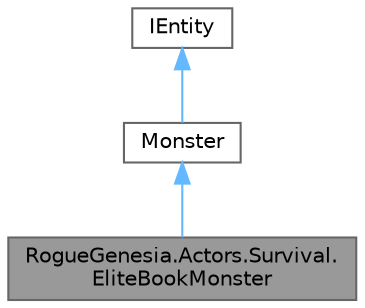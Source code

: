 digraph "RogueGenesia.Actors.Survival.EliteBookMonster"
{
 // LATEX_PDF_SIZE
  bgcolor="transparent";
  edge [fontname=Helvetica,fontsize=10,labelfontname=Helvetica,labelfontsize=10];
  node [fontname=Helvetica,fontsize=10,shape=box,height=0.2,width=0.4];
  Node1 [label="RogueGenesia.Actors.Survival.\lEliteBookMonster",height=0.2,width=0.4,color="gray40", fillcolor="grey60", style="filled", fontcolor="black",tooltip=" "];
  Node2 -> Node1 [dir="back",color="steelblue1",style="solid"];
  Node2 [label="Monster",height=0.2,width=0.4,color="gray40", fillcolor="white", style="filled",URL="$class_rogue_genesia_1_1_actors_1_1_survival_1_1_monster.html",tooltip=" "];
  Node3 -> Node2 [dir="back",color="steelblue1",style="solid"];
  Node3 [label="IEntity",height=0.2,width=0.4,color="gray40", fillcolor="white", style="filled",URL="$interface_rogue_genesia_1_1_actors_1_1_survival_1_1_i_entity.html",tooltip=" "];
}
